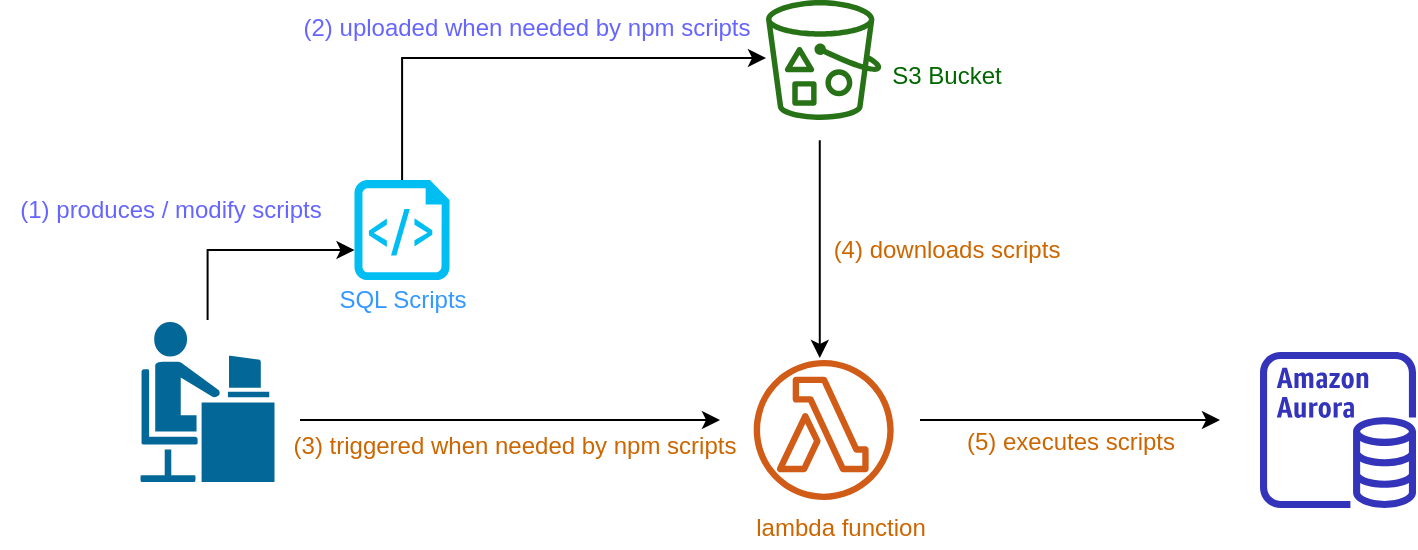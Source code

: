 <mxfile version="12.7.2" type="github">
  <diagram id="5cDdTtP86J7u5TDrQkNC" name="Page-1">
    <mxGraphModel dx="1422" dy="762" grid="1" gridSize="10" guides="1" tooltips="1" connect="1" arrows="1" fold="1" page="1" pageScale="1" pageWidth="850" pageHeight="1100" math="0" shadow="0">
      <root>
        <mxCell id="0" />
        <mxCell id="1" parent="0" />
        <mxCell id="PTYHSE6HmZREGiIMdAo4-1" value="" style="outlineConnect=0;fontColor=#232F3E;gradientColor=none;fillColor=#D05C17;strokeColor=none;dashed=0;verticalLabelPosition=bottom;verticalAlign=top;align=center;html=1;fontSize=12;fontStyle=0;aspect=fixed;pointerEvents=1;shape=mxgraph.aws4.lambda_function;" vertex="1" parent="1">
          <mxGeometry x="396.85" y="280" width="70" height="70" as="geometry" />
        </mxCell>
        <mxCell id="PTYHSE6HmZREGiIMdAo4-4" value="" style="outlineConnect=0;fontColor=#232F3E;gradientColor=none;fillColor=#277116;strokeColor=none;dashed=0;verticalLabelPosition=bottom;verticalAlign=top;align=center;html=1;fontSize=12;fontStyle=0;aspect=fixed;pointerEvents=1;shape=mxgraph.aws4.bucket_with_objects;" vertex="1" parent="1">
          <mxGeometry x="403" y="100" width="57.69" height="60" as="geometry" />
        </mxCell>
        <mxCell id="PTYHSE6HmZREGiIMdAo4-5" value="" style="outlineConnect=0;fontColor=#232F3E;gradientColor=none;fillColor=#3334B9;strokeColor=none;dashed=0;verticalLabelPosition=bottom;verticalAlign=top;align=center;html=1;fontSize=12;fontStyle=0;aspect=fixed;pointerEvents=1;shape=mxgraph.aws4.aurora_instance;" vertex="1" parent="1">
          <mxGeometry x="650" y="276" width="78" height="78" as="geometry" />
        </mxCell>
        <mxCell id="PTYHSE6HmZREGiIMdAo4-9" value="" style="edgeStyle=orthogonalEdgeStyle;rounded=0;orthogonalLoop=1;jettySize=auto;html=1;" edge="1" parent="1" source="PTYHSE6HmZREGiIMdAo4-7" target="PTYHSE6HmZREGiIMdAo4-6">
          <mxGeometry relative="1" as="geometry">
            <Array as="points">
              <mxPoint x="124" y="225" />
            </Array>
          </mxGeometry>
        </mxCell>
        <mxCell id="PTYHSE6HmZREGiIMdAo4-7" value="" style="shape=mxgraph.cisco.people.androgenous_person;html=1;dashed=0;fillColor=#036897;strokeColor=#ffffff;strokeWidth=2;verticalLabelPosition=bottom;verticalAlign=top" vertex="1" parent="1">
          <mxGeometry x="89.25" y="260" width="69" height="82" as="geometry" />
        </mxCell>
        <mxCell id="PTYHSE6HmZREGiIMdAo4-10" value="" style="group;fontColor=#66B2FF;" vertex="1" connectable="0" parent="1">
          <mxGeometry x="181" y="190" width="80" height="70" as="geometry" />
        </mxCell>
        <mxCell id="PTYHSE6HmZREGiIMdAo4-6" value="" style="verticalLabelPosition=bottom;html=1;verticalAlign=top;align=center;strokeColor=none;fillColor=#00BEF2;shape=mxgraph.azure.script_file;pointerEvents=1;" vertex="1" parent="PTYHSE6HmZREGiIMdAo4-10">
          <mxGeometry x="16.25" width="47.5" height="50" as="geometry" />
        </mxCell>
        <mxCell id="PTYHSE6HmZREGiIMdAo4-8" value="&lt;font color=&quot;#3399ff&quot;&gt;SQL Scripts&lt;/font&gt;" style="text;html=1;align=center;verticalAlign=middle;resizable=0;points=[];autosize=1;" vertex="1" parent="PTYHSE6HmZREGiIMdAo4-10">
          <mxGeometry y="50" width="80" height="20" as="geometry" />
        </mxCell>
        <mxCell id="PTYHSE6HmZREGiIMdAo4-11" style="edgeStyle=orthogonalEdgeStyle;rounded=0;orthogonalLoop=1;jettySize=auto;html=1;fontColor=#66B2FF;" edge="1" parent="1" source="PTYHSE6HmZREGiIMdAo4-6" target="PTYHSE6HmZREGiIMdAo4-4">
          <mxGeometry relative="1" as="geometry">
            <Array as="points">
              <mxPoint x="221" y="129" />
            </Array>
          </mxGeometry>
        </mxCell>
        <mxCell id="PTYHSE6HmZREGiIMdAo4-12" value="(2) uploaded when needed by npm scripts" style="text;html=1;align=center;verticalAlign=middle;resizable=0;points=[];autosize=1;fontColor=#6666FF;" vertex="1" parent="1">
          <mxGeometry x="163" y="104" width="240" height="20" as="geometry" />
        </mxCell>
        <mxCell id="PTYHSE6HmZREGiIMdAo4-13" value="(1) produces / modify scripts" style="text;html=1;align=center;verticalAlign=middle;resizable=0;points=[];autosize=1;fontColor=#6666FF;" vertex="1" parent="1">
          <mxGeometry x="20" y="195" width="170" height="20" as="geometry" />
        </mxCell>
        <mxCell id="PTYHSE6HmZREGiIMdAo4-14" value="S3 Bucket" style="text;html=1;align=center;verticalAlign=middle;resizable=0;points=[];autosize=1;fontColor=#006600;" vertex="1" parent="1">
          <mxGeometry x="458" y="128" width="70" height="20" as="geometry" />
        </mxCell>
        <mxCell id="PTYHSE6HmZREGiIMdAo4-18" value="" style="endArrow=classic;html=1;fontColor=#006600;" edge="1" parent="1">
          <mxGeometry width="50" height="50" relative="1" as="geometry">
            <mxPoint x="170" y="310" as="sourcePoint" />
            <mxPoint x="380" y="310" as="targetPoint" />
          </mxGeometry>
        </mxCell>
        <mxCell id="PTYHSE6HmZREGiIMdAo4-19" value="(3) triggered when needed by npm scripts" style="text;html=1;align=center;verticalAlign=middle;resizable=0;points=[];autosize=1;fontColor=#CC6600;" vertex="1" parent="1">
          <mxGeometry x="156.85" y="313" width="240" height="20" as="geometry" />
        </mxCell>
        <mxCell id="PTYHSE6HmZREGiIMdAo4-20" value="" style="endArrow=classic;html=1;fontColor=#CC6600;exitX=0.466;exitY=1.168;exitDx=0;exitDy=0;exitPerimeter=0;" edge="1" parent="1" source="PTYHSE6HmZREGiIMdAo4-4">
          <mxGeometry width="50" height="50" relative="1" as="geometry">
            <mxPoint x="430" y="179" as="sourcePoint" />
            <mxPoint x="429.889" y="279" as="targetPoint" />
          </mxGeometry>
        </mxCell>
        <mxCell id="PTYHSE6HmZREGiIMdAo4-21" value="(4) downloads scripts" style="text;html=1;align=center;verticalAlign=middle;resizable=0;points=[];autosize=1;fontColor=#CC6600;" vertex="1" parent="1">
          <mxGeometry x="428" y="215" width="130" height="20" as="geometry" />
        </mxCell>
        <mxCell id="PTYHSE6HmZREGiIMdAo4-22" value="" style="endArrow=classic;html=1;fontColor=#CC6600;" edge="1" parent="1">
          <mxGeometry width="50" height="50" relative="1" as="geometry">
            <mxPoint x="480" y="310" as="sourcePoint" />
            <mxPoint x="630" y="310" as="targetPoint" />
          </mxGeometry>
        </mxCell>
        <mxCell id="PTYHSE6HmZREGiIMdAo4-23" value="(5) executes scripts" style="text;html=1;align=center;verticalAlign=middle;resizable=0;points=[];autosize=1;fontColor=#CC6600;" vertex="1" parent="1">
          <mxGeometry x="495" y="311" width="120" height="20" as="geometry" />
        </mxCell>
        <mxCell id="PTYHSE6HmZREGiIMdAo4-26" value="&lt;font color=&quot;#cc6600&quot;&gt;lambda function&lt;/font&gt;" style="text;html=1;align=center;verticalAlign=middle;resizable=0;points=[];autosize=1;fontColor=#6666FF;" vertex="1" parent="1">
          <mxGeometry x="390" y="354" width="100" height="20" as="geometry" />
        </mxCell>
      </root>
    </mxGraphModel>
  </diagram>
</mxfile>
